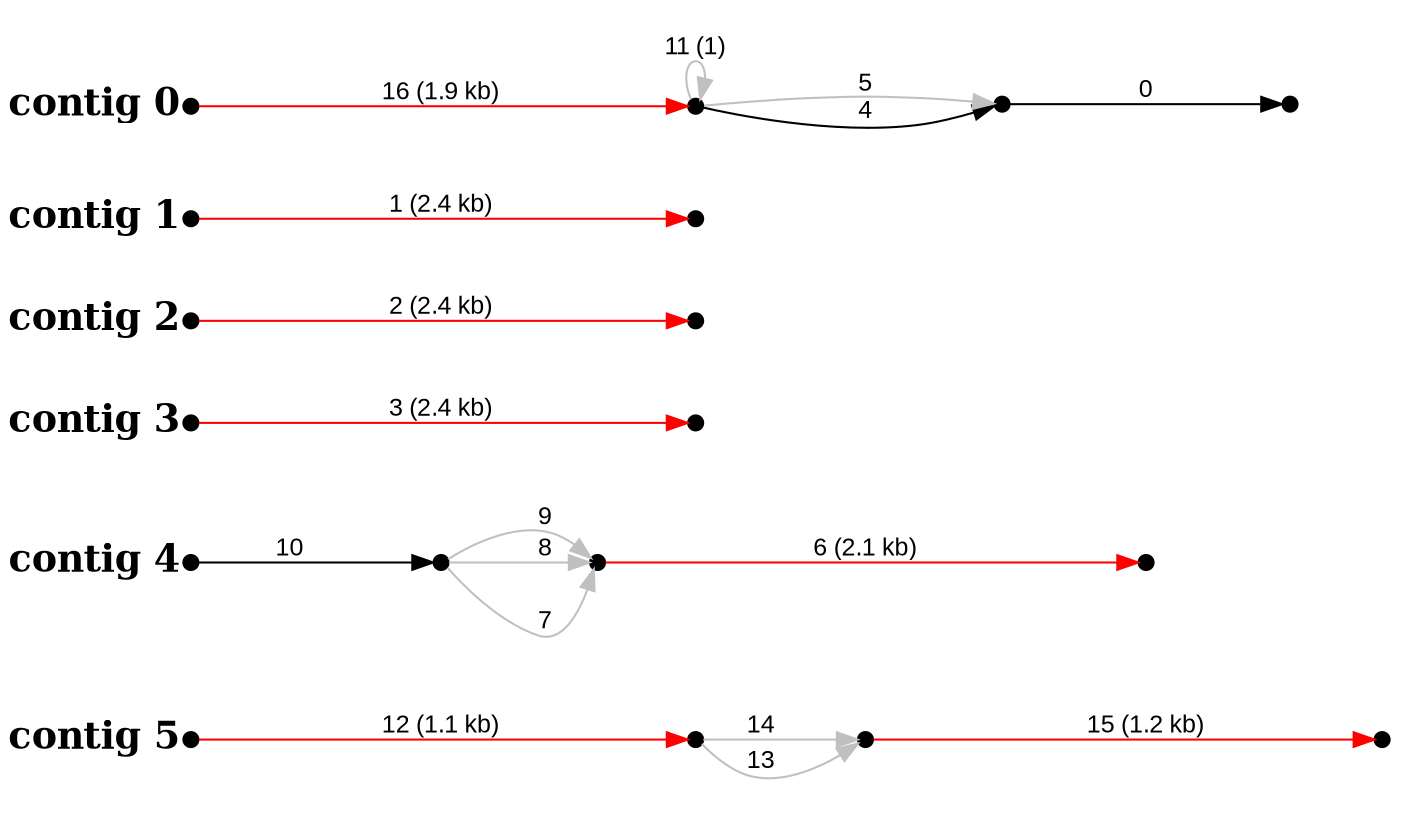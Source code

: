 digraph G {

node [width=0.1,height=0.1,fontsize=10,shape=point];
edge [fontsize=12,penwidth=1,arrowsize=1,fontname=Arial];
margin=1.0;
rankdir=LR;
labeljust=l;
margin=0;

subgraph cluster5 {
color=white;
14 -> 15 [minlen=4,color=red,label="12 (1.1 kb)",taillabel="contig 5",labelangle=180,weight=10000,labeldistance=5,labelfontsize=18,labelfontname="Times-Bold"];
15 -> 16 [minlen=1,color=gray,label="13"];
15 -> 16 [minlen=1,color=gray,label="14"];
16 -> 17 [minlen=4,color=red,label="15 (1.2 kb)"];
}

subgraph cluster4 {
color=white;
9 -> 8 [minlen=4,color=red,label="6 (2.1 kb)"];
10 -> 11 [minlen=2,color=black,label="10",taillabel="contig 4",labelangle=180,weight=10000,labeldistance=5,labelfontsize=18,labelfontname="Times-Bold"];
11 -> 9 [minlen=1,color=gray,label="7"];
11 -> 9 [minlen=1,color=gray,label="8"];
11 -> 9 [minlen=1,color=gray,label="9"];
}

subgraph cluster3 {
color=white;
5 -> 6 [minlen=4,color=red,label="3 (2.4 kb)",taillabel="contig 3",labelangle=180,weight=10000,labeldistance=5,labelfontsize=18,labelfontname="Times-Bold"];
}

subgraph cluster2 {
color=white;
4 -> 3 [minlen=4,color=red,label="2 (2.4 kb)",taillabel="contig 2",labelangle=180,weight=10000,labeldistance=5,labelfontsize=18,labelfontname="Times-Bold"];
}

subgraph cluster1 {
color=white;
1 -> 2 [minlen=4,color=red,label="1 (2.4 kb)",taillabel="contig 1",labelangle=180,weight=10000,labeldistance=5,labelfontsize=18,labelfontname="Times-Bold"];
}

subgraph cluster0 {
color=white;
7 -> 0 [minlen=2,color=black,label="0"];
12 -> 13 [minlen=4,color=red,label="16 (1.9 kb)",taillabel="contig 0",labelangle=180,weight=10000,labeldistance=5,labelfontsize=18,labelfontname="Times-Bold"];
13 -> 7 [minlen=2,color=black,label="4"];
13 -> 7 [minlen=1,color=gray,label="5"];
13 -> 13 [minlen=1,color=gray,label="11 (1)"];
}

}
#done

